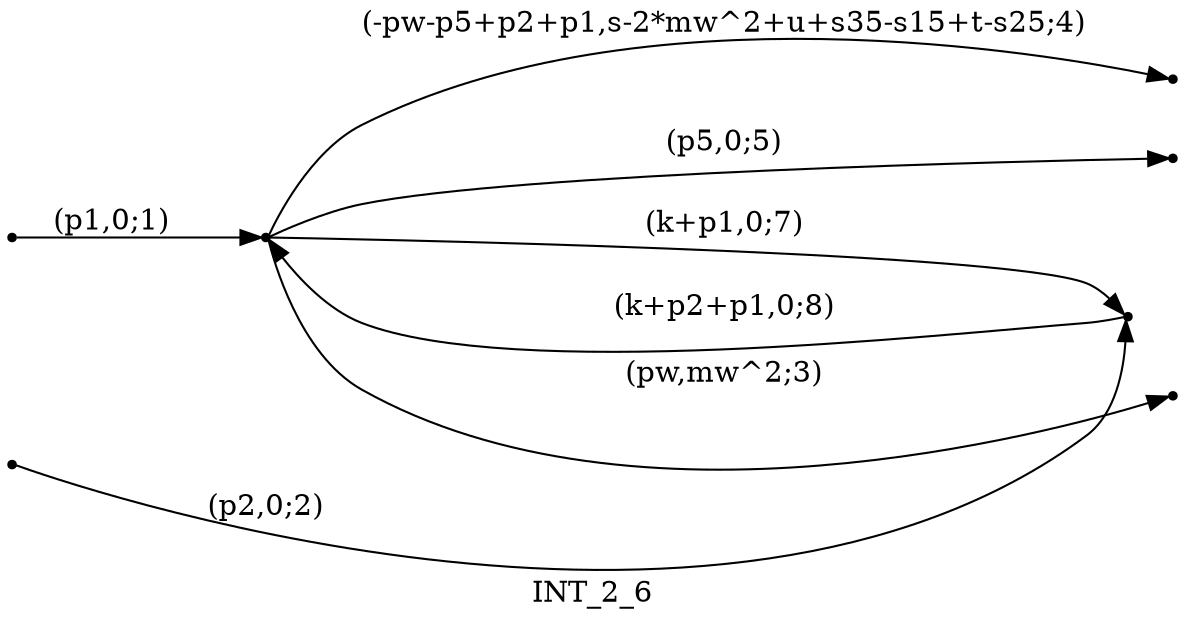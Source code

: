 digraph INT_2_6 {
  label="INT_2_6";
  rankdir="LR";
  subgraph edges {
    -1 -> 2 [label="(p1,0;1)"];
    -2 -> 1 [label="(p2,0;2)"];
    2 -> -3 [label="(pw,mw^2;3)"];
    2 -> -4 [label="(-pw-p5+p2+p1,s-2*mw^2+u+s35-s15+t-s25;4)"];
    2 -> -5 [label="(p5,0;5)"];
    2 -> 1 [label="(k+p1,0;7)"];
    1 -> 2 [label="(k+p2+p1,0;8)"];
  }
  subgraph incoming { rank="source"; -1; -2; }
  subgraph outgoing { rank="sink"; -3; -4; -5; }
-5 [shape=point];
-4 [shape=point];
-3 [shape=point];
-2 [shape=point];
-1 [shape=point];
1 [shape=point];
2 [shape=point];
}

